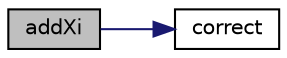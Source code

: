 digraph "addXi"
{
  bgcolor="transparent";
  edge [fontname="Helvetica",fontsize="10",labelfontname="Helvetica",labelfontsize="10"];
  node [fontname="Helvetica",fontsize="10",shape=record];
  rankdir="LR";
  Node16 [label="addXi",height=0.2,width=0.4,color="black", fillcolor="grey75", style="filled", fontcolor="black"];
  Node16 -> Node17 [color="midnightblue",fontsize="10",style="solid",fontname="Helvetica"];
  Node17 [label="correct",height=0.2,width=0.4,color="black",URL="$a32965.html#a7e204aa62fa1c1f527e8f1c62dc62061",tooltip="Correct the flame-wrinking Xi. "];
}
